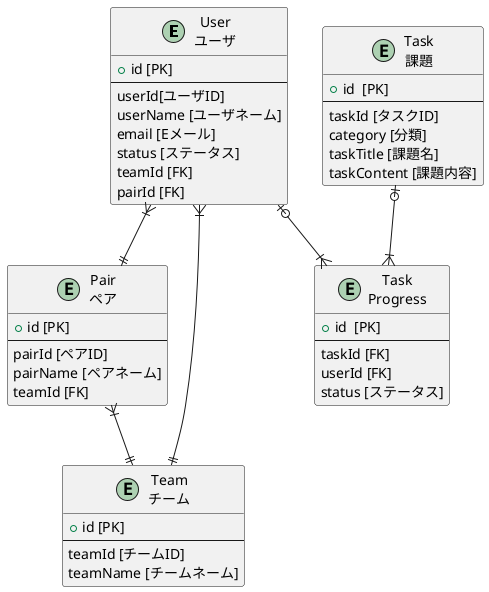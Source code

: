 @startuml tables
entity User as "User\nユーザ" {
  + id [PK]
  --
  userId[ユーザID]
  userName [ユーザネーム]
  email [Eメール]
  status [ステータス]
  teamId [FK]
  pairId [FK]
}

entity Pair as "Pair\nペア" {
  + id [PK]
  --
  pairId [ペアID]
  pairName [ペアネーム]
  teamId [FK]
}

entity Team as "Team\nチーム" {
  + id [PK]
  --
  teamId [チームID]
  teamName [チームネーム]
}

entity Task as "Task\n課題" {
  + id  [PK]
  --
  taskId [タスクID]
  category [分類]
  taskTitle [課題名]
  taskContent [課題内容]
}

entity TaskProgress as "Task\nProgress"{
  + id  [PK]
  --
  taskId [FK]
  userId [FK]
  status [ステータス]
}



User }|--|| Pair
Pair }|--|| Team
User }|--|| Team
User |o--|{ TaskProgress
Task |o--|{ TaskProgress

@enduml